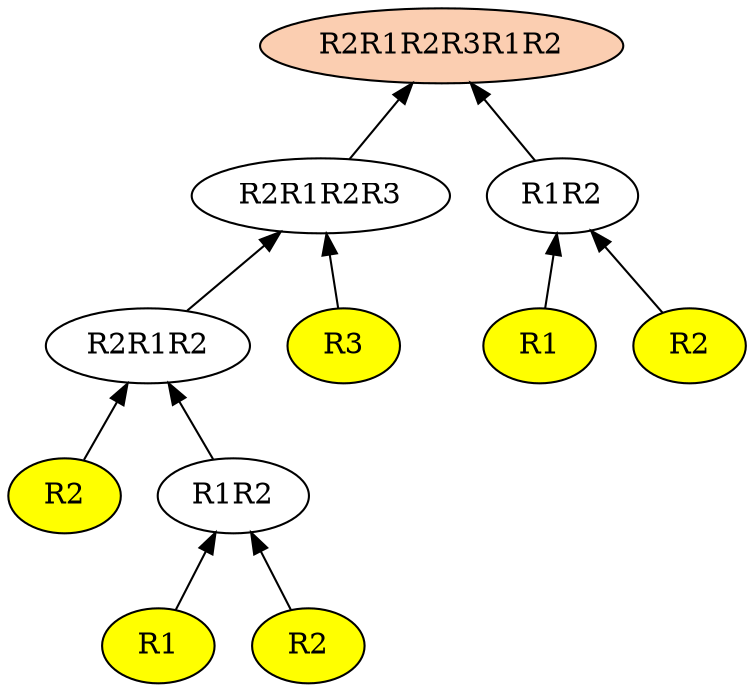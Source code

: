 digraph G {
rankdir = BT;
1[style=filled, fillcolor= "#FBCEB1", label=R2R1R2R3R1R2];
2[label=R2R1R2R3];
2->1
3[label=R1R2];
3->1
4[label=R2R1R2];
4->2
5[label=R3];
5->2
8[label=R2];
8->4
9[label=R1R2];
9->4
8[style=filled, fillcolor=yellow];
18[label=R1];
18->9
19[label=R2];
19->9
18[style=filled, fillcolor=yellow];
19[style=filled, fillcolor=yellow];
5[style=filled, fillcolor=yellow];
6[label=R1];
6->3
7[label=R2];
7->3
6[style=filled, fillcolor=yellow];
7[style=filled, fillcolor=yellow];
}